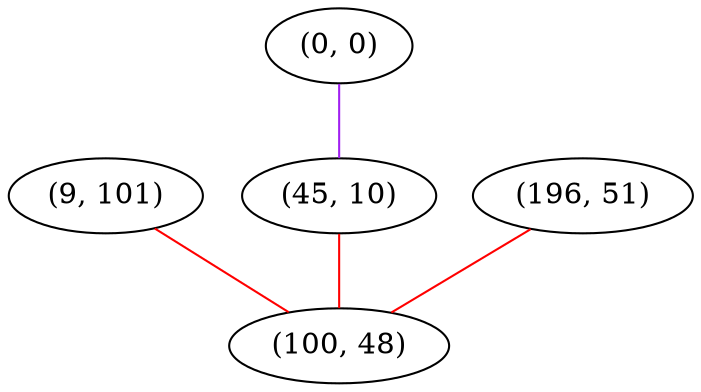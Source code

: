 graph "" {
"(9, 101)";
"(0, 0)";
"(45, 10)";
"(196, 51)";
"(100, 48)";
"(9, 101)" -- "(100, 48)"  [color=red, key=0, weight=1];
"(0, 0)" -- "(45, 10)"  [color=purple, key=0, weight=4];
"(45, 10)" -- "(100, 48)"  [color=red, key=0, weight=1];
"(196, 51)" -- "(100, 48)"  [color=red, key=0, weight=1];
}

